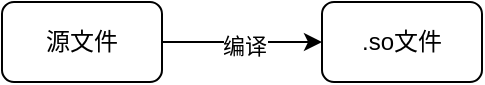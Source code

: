 <mxfile version="28.2.5">
  <diagram name="第 1 页" id="G5vYfgqyF8wtwim_QH4h">
    <mxGraphModel dx="1453" dy="730" grid="1" gridSize="10" guides="1" tooltips="1" connect="1" arrows="1" fold="1" page="1" pageScale="1" pageWidth="827" pageHeight="1169" math="0" shadow="0">
      <root>
        <mxCell id="0" />
        <mxCell id="1" parent="0" />
        <mxCell id="sq4rVqJTzXjGXJb5YLVv-1" value=".so文件" style="rounded=1;whiteSpace=wrap;html=1;" vertex="1" parent="1">
          <mxGeometry x="240" y="160" width="80" height="40" as="geometry" />
        </mxCell>
        <mxCell id="sq4rVqJTzXjGXJb5YLVv-3" value="" style="edgeStyle=orthogonalEdgeStyle;rounded=0;orthogonalLoop=1;jettySize=auto;html=1;" edge="1" parent="1" source="sq4rVqJTzXjGXJb5YLVv-2" target="sq4rVqJTzXjGXJb5YLVv-1">
          <mxGeometry relative="1" as="geometry" />
        </mxCell>
        <mxCell id="sq4rVqJTzXjGXJb5YLVv-4" value="编译" style="edgeLabel;html=1;align=center;verticalAlign=middle;resizable=0;points=[];" vertex="1" connectable="0" parent="sq4rVqJTzXjGXJb5YLVv-3">
          <mxGeometry x="0.025" y="-2" relative="1" as="geometry">
            <mxPoint as="offset" />
          </mxGeometry>
        </mxCell>
        <mxCell id="sq4rVqJTzXjGXJb5YLVv-2" value="源文件" style="rounded=1;whiteSpace=wrap;html=1;" vertex="1" parent="1">
          <mxGeometry x="80" y="160" width="80" height="40" as="geometry" />
        </mxCell>
      </root>
    </mxGraphModel>
  </diagram>
</mxfile>
